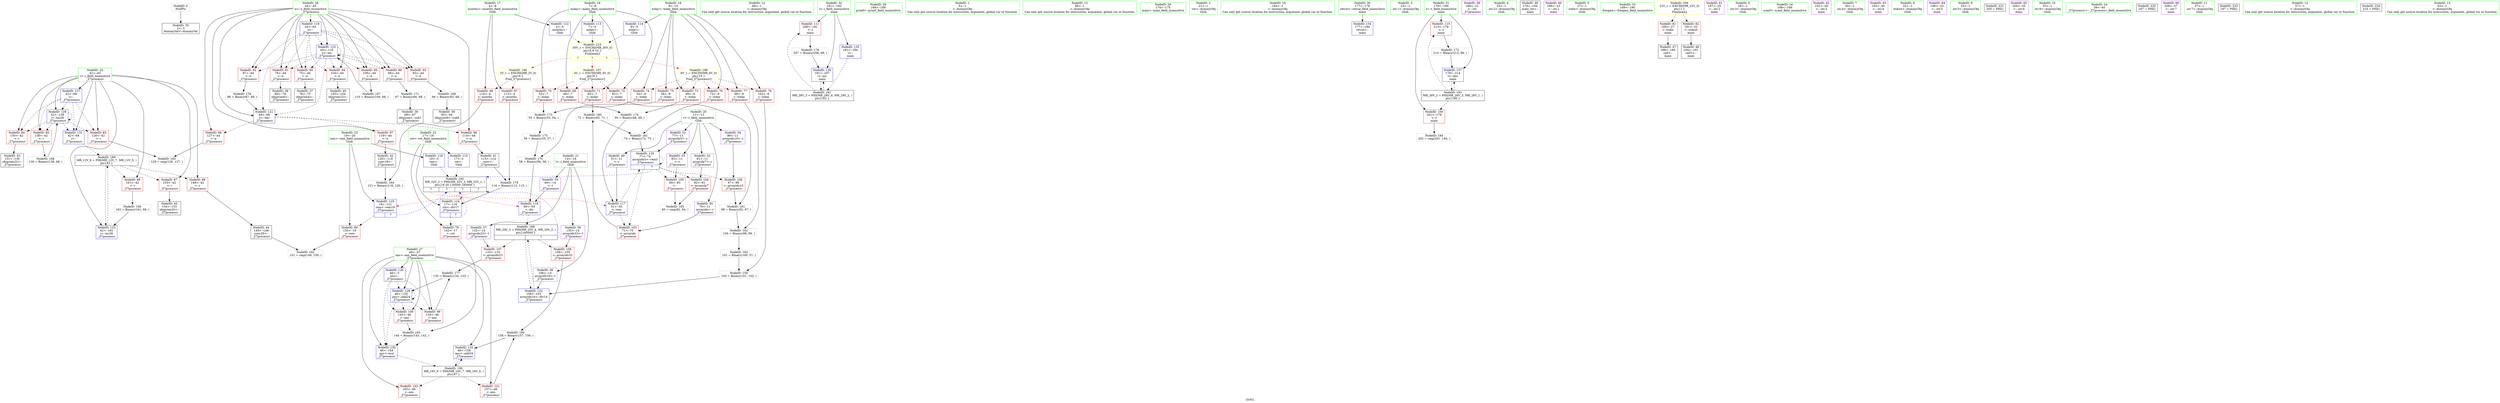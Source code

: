 digraph "SVFG" {
	label="SVFG";

	Node0x56177e58b980 [shape=record,color=grey,label="{NodeID: 0\nNullPtr}"];
	Node0x56177e58b980 -> Node0x56177e5a27a0[style=solid];
	Node0x56177e5acc30 [shape=record,color=grey,label="{NodeID: 180\n72 = Binary(65, 71, )\n}"];
	Node0x56177e5acc30 -> Node0x56177e5acdb0[style=solid];
	Node0x56177e5a3330 [shape=record,color=red,label="{NodeID: 97\n119\<--44\n\<--n\n_Z7processv\n}"];
	Node0x56177e5a3330 -> Node0x56177e5a2d80[style=solid];
	Node0x56177e5a13c0 [shape=record,color=green,label="{NodeID: 14\n68\<--1\n\<--dummyObj\nCan only get source location for instruction, argument, global var or function.}"];
	Node0x56177e5a3e90 [shape=record,color=red,label="{NodeID: 111\n206\<--181\n\<--i\nmain\n}"];
	Node0x56177e5a3e90 -> Node0x56177e5ac630[style=solid];
	Node0x56177e5a2130 [shape=record,color=green,label="{NodeID: 28\n168\<--169\nprintf\<--printf_field_insensitive\n}"];
	Node0x56177e5a9220 [shape=record,color=blue,label="{NodeID: 125\n19\<--121\nrem\<--rem19\n_Z7processv\n|{|<s1>7}}"];
	Node0x56177e5a9220 -> Node0x56177e5a5c80[style=dashed];
	Node0x56177e5a9220:s1 -> Node0x56177e5a6d90[style=dashed,color=blue];
	Node0x56177e5a2d80 [shape=record,color=black,label="{NodeID: 42\n120\<--119\nconv18\<--\n_Z7processv\n}"];
	Node0x56177e5a2d80 -> Node0x56177e5ab430[style=solid];
	Node0x56177e5a4900 [shape=record,color=purple,label="{NodeID: 56\n106\<--14\narrayidx16\<--l\n_Z7processv\n}"];
	Node0x56177e5a4900 -> Node0x56177e5a8fb0[style=solid];
	Node0x56177e5a5460 [shape=record,color=red,label="{NodeID: 70\n53\<--7\n\<--mday\n_Z7processv\n}"];
	Node0x56177e5a5460 -> Node0x56177e5ac1b0[style=solid];
	Node0x56177e5ab8b0 [shape=record,color=grey,label="{NodeID: 167\n110 = Binary(109, 68, )\n}"];
	Node0x56177e5ab8b0 -> Node0x56177e5a9080[style=solid];
	Node0x56177e5a5fc0 [shape=record,color=red,label="{NodeID: 84\n130\<--42\n\<--i\n_Z7processv\n}"];
	Node0x56177e5a5fc0 -> Node0x56177e5a2e50[style=solid];
	Node0x56177e5a0140 [shape=record,color=green,label="{NodeID: 1\n5\<--1\n\<--dummyObj\nCan only get source location for instruction, argument, global var or function.}"];
	Node0x56177e5acdb0 [shape=record,color=grey,label="{NodeID: 181\n74 = Binary(72, 73, )\n}"];
	Node0x56177e5acdb0 -> Node0x56177e5a8e10[style=solid];
	Node0x56177e5a3400 [shape=record,color=red,label="{NodeID: 98\n127\<--44\n\<--n\n_Z7processv\n}"];
	Node0x56177e5a3400 -> Node0x56177e5ad0b0[style=solid];
	Node0x56177e5a14c0 [shape=record,color=green,label="{NodeID: 15\n89\<--1\n\<--dummyObj\nCan only get source location for instruction, argument, global var or function.}"];
	Node0x56177e5a3f60 [shape=record,color=blue,label="{NodeID: 112\n4\<--5\nmonths\<--\nGlob }"];
	Node0x56177e5a3f60 -> Node0x56177e5b9350[style=dashed];
	Node0x56177e5a2230 [shape=record,color=green,label="{NodeID: 29\n174\<--175\nmain\<--main_field_insensitive\n}"];
	Node0x56177e5a92f0 [shape=record,color=blue,label="{NodeID: 126\n46\<--5\nans\<--\n_Z7processv\n}"];
	Node0x56177e5a92f0 -> Node0x56177e5a34d0[style=dashed];
	Node0x56177e5a92f0 -> Node0x56177e5a35a0[style=dashed];
	Node0x56177e5a92f0 -> Node0x56177e5a9490[style=dashed];
	Node0x56177e5a92f0 -> Node0x56177e5a9630[style=dashed];
	Node0x56177e5a2e50 [shape=record,color=black,label="{NodeID: 43\n131\<--130\nidxprom22\<--\n_Z7processv\n}"];
	Node0x56177e5a49d0 [shape=record,color=purple,label="{NodeID: 57\n132\<--14\narrayidx23\<--l\n_Z7processv\n}"];
	Node0x56177e5a49d0 -> Node0x56177e5a3b50[style=solid];
	Node0x56177e5a5530 [shape=record,color=red,label="{NodeID: 71\n65\<--7\n\<--mday\n_Z7processv\n}"];
	Node0x56177e5a5530 -> Node0x56177e5acc30[style=solid];
	Node0x56177e5aba30 [shape=record,color=grey,label="{NodeID: 168\n139 = Binary(138, 68, )\n}"];
	Node0x56177e5aba30 -> Node0x56177e5a9560[style=solid];
	Node0x56177e5a6090 [shape=record,color=red,label="{NodeID: 85\n138\<--42\n\<--i\n_Z7processv\n}"];
	Node0x56177e5a6090 -> Node0x56177e5aba30[style=solid];
	Node0x56177e5a01d0 [shape=record,color=green,label="{NodeID: 2\n21\<--1\n.str\<--dummyObj\nGlob }"];
	Node0x56177e5acf30 [shape=record,color=grey,label="{NodeID: 182\n151 = cmp(149, 150, )\n}"];
	Node0x56177e5a34d0 [shape=record,color=red,label="{NodeID: 99\n134\<--46\n\<--ans\n_Z7processv\n}"];
	Node0x56177e5a34d0 -> Node0x56177e5ac7b0[style=solid];
	Node0x56177e5a15c0 [shape=record,color=green,label="{NodeID: 16\n184\<--1\n\<--dummyObj\nCan only get source location for instruction, argument, global var or function.}"];
	Node0x56177e5b7d00 [shape=record,color=yellow,style=double,label="{NodeID: 196\n2V_1 = ENCHI(MR_2V_0)\npts\{6 \}\nFun[_Z7processv]}"];
	Node0x56177e5b7d00 -> Node0x56177e5a51f0[style=dashed];
	Node0x56177e5b7d00 -> Node0x56177e5a52c0[style=dashed];
	Node0x56177e5a4060 [shape=record,color=blue,label="{NodeID: 113\n7\<--5\nmday\<--\nGlob }"];
	Node0x56177e5a4060 -> Node0x56177e5b9350[style=dashed];
	Node0x56177e5a2330 [shape=record,color=green,label="{NodeID: 30\n177\<--178\nretval\<--retval_field_insensitive\nmain\n}"];
	Node0x56177e5a2330 -> Node0x56177e5a9970[style=solid];
	Node0x56177e5b9350 [shape=record,color=yellow,style=double,label="{NodeID: 210\n30V_1 = ENCHI(MR_30V_0)\npts\{6 8 10 \}\nFun[main]|{<s0>7|<s1>7|<s2>7}}"];
	Node0x56177e5b9350:s0 -> Node0x56177e5b7d00[style=dashed,color=red];
	Node0x56177e5b9350:s1 -> Node0x56177e5b87c0[style=dashed,color=red];
	Node0x56177e5b9350:s2 -> Node0x56177e5b88a0[style=dashed,color=red];
	Node0x56177e5a93c0 [shape=record,color=blue,label="{NodeID: 127\n42\<--68\ni\<--\n_Z7processv\n}"];
	Node0x56177e5a93c0 -> Node0x56177e5a5ef0[style=dashed];
	Node0x56177e5a93c0 -> Node0x56177e5a5fc0[style=dashed];
	Node0x56177e5a93c0 -> Node0x56177e5a6090[style=dashed];
	Node0x56177e5a93c0 -> Node0x56177e5a9560[style=dashed];
	Node0x56177e5a93c0 -> Node0x56177e5a9700[style=dashed];
	Node0x56177e5a2f20 [shape=record,color=black,label="{NodeID: 44\n149\<--148\nconv29\<--\n_Z7processv\n}"];
	Node0x56177e5a2f20 -> Node0x56177e5acf30[style=solid];
	Node0x56177e5a4aa0 [shape=record,color=purple,label="{NodeID: 58\n155\<--14\narrayidx33\<--l\n_Z7processv\n}"];
	Node0x56177e5a4aa0 -> Node0x56177e5a3c20[style=solid];
	Node0x56177e5a5600 [shape=record,color=red,label="{NodeID: 72\n92\<--7\n\<--mday\n_Z7processv\n}"];
	Node0x56177e5a5600 -> Node0x56177e5aafb0[style=solid];
	Node0x56177e5abbb0 [shape=record,color=grey,label="{NodeID: 169\n94 = Binary(93, 68, )\n}"];
	Node0x56177e5abbb0 -> Node0x56177e5a2b10[style=solid];
	Node0x56177e5a6160 [shape=record,color=red,label="{NodeID: 86\n148\<--42\n\<--i\n_Z7processv\n}"];
	Node0x56177e5a6160 -> Node0x56177e5a2f20[style=solid];
	Node0x56177e5a0480 [shape=record,color=green,label="{NodeID: 3\n23\<--1\n.str.1\<--dummyObj\nGlob }"];
	Node0x56177e5ad0b0 [shape=record,color=grey,label="{NodeID: 183\n128 = cmp(126, 127, )\n}"];
	Node0x56177e5a35a0 [shape=record,color=red,label="{NodeID: 100\n143\<--46\n\<--ans\n_Z7processv\n}"];
	Node0x56177e5a35a0 -> Node0x56177e5ab5b0[style=solid];
	Node0x56177e5a16c0 [shape=record,color=green,label="{NodeID: 17\n4\<--6\nmonths\<--months_field_insensitive\nGlob }"];
	Node0x56177e5a16c0 -> Node0x56177e5a51f0[style=solid];
	Node0x56177e5a16c0 -> Node0x56177e5a52c0[style=solid];
	Node0x56177e5a16c0 -> Node0x56177e5a3f60[style=solid];
	Node0x56177e5b87c0 [shape=record,color=yellow,style=double,label="{NodeID: 197\n4V_1 = ENCHI(MR_4V_0)\npts\{8 \}\nFun[_Z7processv]}"];
	Node0x56177e5b87c0 -> Node0x56177e5a5390[style=dashed];
	Node0x56177e5b87c0 -> Node0x56177e5a5460[style=dashed];
	Node0x56177e5b87c0 -> Node0x56177e5a5530[style=dashed];
	Node0x56177e5b87c0 -> Node0x56177e5a5600[style=dashed];
	Node0x56177e5a4160 [shape=record,color=blue,label="{NodeID: 114\n9\<--5\nwday\<--\nGlob }"];
	Node0x56177e5a4160 -> Node0x56177e5b9350[style=dashed];
	Node0x56177e5a2400 [shape=record,color=green,label="{NodeID: 31\n179\<--180\nt\<--t_field_insensitive\nmain\n}"];
	Node0x56177e5a2400 -> Node0x56177e5a3cf0[style=solid];
	Node0x56177e5a2400 -> Node0x56177e5a3dc0[style=solid];
	Node0x56177e5a2400 -> Node0x56177e5a9be0[style=solid];
	Node0x56177e5a9490 [shape=record,color=blue,label="{NodeID: 128\n46\<--135\nans\<--add24\n_Z7processv\n}"];
	Node0x56177e5a9490 -> Node0x56177e5a34d0[style=dashed];
	Node0x56177e5a9490 -> Node0x56177e5a35a0[style=dashed];
	Node0x56177e5a9490 -> Node0x56177e5a9490[style=dashed];
	Node0x56177e5a9490 -> Node0x56177e5a9630[style=dashed];
	Node0x56177e5a2ff0 [shape=record,color=black,label="{NodeID: 45\n154\<--153\nidxprom32\<--\n_Z7processv\n}"];
	Node0x56177e5a4b70 [shape=record,color=purple,label="{NodeID: 59\n166\<--21\n\<--.str\n_Z7processv\n}"];
	Node0x56177e5a56d0 [shape=record,color=red,label="{NodeID: 73\n49\<--9\n\<--wday\n_Z7processv\n}"];
	Node0x56177e5a56d0 -> Node0x56177e5ac330[style=solid];
	Node0x56177e5abd30 [shape=record,color=grey,label="{NodeID: 170\n59 = Binary(56, 58, )\n}"];
	Node0x56177e5abd30 -> Node0x56177e5a8c70[style=solid];
	Node0x56177e5a6230 [shape=record,color=red,label="{NodeID: 87\n153\<--42\n\<--i\n_Z7processv\n}"];
	Node0x56177e5a6230 -> Node0x56177e5a2ff0[style=solid];
	Node0x56177e5a0510 [shape=record,color=green,label="{NodeID: 4\n25\<--1\n.str.2\<--dummyObj\nGlob }"];
	Node0x56177e5ad230 [shape=record,color=grey,label="{NodeID: 184\n202 = cmp(201, 184, )\n}"];
	Node0x56177e5a3670 [shape=record,color=red,label="{NodeID: 101\n157\<--46\n\<--ans\n_Z7processv\n}"];
	Node0x56177e5a3670 -> Node0x56177e5aae30[style=solid];
	Node0x56177e5a17c0 [shape=record,color=green,label="{NodeID: 18\n7\<--8\nmday\<--mday_field_insensitive\nGlob }"];
	Node0x56177e5a17c0 -> Node0x56177e5a5390[style=solid];
	Node0x56177e5a17c0 -> Node0x56177e5a5460[style=solid];
	Node0x56177e5a17c0 -> Node0x56177e5a5530[style=solid];
	Node0x56177e5a17c0 -> Node0x56177e5a5600[style=solid];
	Node0x56177e5a17c0 -> Node0x56177e5a4060[style=solid];
	Node0x56177e5b88a0 [shape=record,color=yellow,style=double,label="{NodeID: 198\n6V_1 = ENCHI(MR_6V_0)\npts\{10 \}\nFun[_Z7processv]}"];
	Node0x56177e5b88a0 -> Node0x56177e5a56d0[style=dashed];
	Node0x56177e5b88a0 -> Node0x56177e5a57a0[style=dashed];
	Node0x56177e5b88a0 -> Node0x56177e5a5870[style=dashed];
	Node0x56177e5b88a0 -> Node0x56177e5a5940[style=dashed];
	Node0x56177e5b88a0 -> Node0x56177e5a5a10[style=dashed];
	Node0x56177e5b88a0 -> Node0x56177e5a5ae0[style=dashed];
	Node0x56177e5a89a0 [shape=record,color=blue,label="{NodeID: 115\n17\<--5\nrot\<--\nGlob }"];
	Node0x56177e5a89a0 -> Node0x56177e5a6d90[style=dashed];
	Node0x56177e5a24d0 [shape=record,color=green,label="{NodeID: 32\n181\<--182\ni\<--i_field_insensitive\nmain\n}"];
	Node0x56177e5a24d0 -> Node0x56177e5a3e90[style=solid];
	Node0x56177e5a24d0 -> Node0x56177e5a9a40[style=solid];
	Node0x56177e5a24d0 -> Node0x56177e5a9b10[style=solid];
	Node0x56177e5a9560 [shape=record,color=blue,label="{NodeID: 129\n42\<--139\ni\<--inc26\n_Z7processv\n}"];
	Node0x56177e5a9560 -> Node0x56177e5a5ef0[style=dashed];
	Node0x56177e5a9560 -> Node0x56177e5a5fc0[style=dashed];
	Node0x56177e5a9560 -> Node0x56177e5a6090[style=dashed];
	Node0x56177e5a9560 -> Node0x56177e5a9560[style=dashed];
	Node0x56177e5a9560 -> Node0x56177e5a9700[style=dashed];
	Node0x56177e5a30c0 [shape=record,color=black,label="{NodeID: 46\n176\<--184\nmain_ret\<--\nmain\n}"];
	Node0x56177e5a4c40 [shape=record,color=purple,label="{NodeID: 60\n186\<--23\n\<--.str.1\nmain\n}"];
	Node0x56177e5a57a0 [shape=record,color=red,label="{NodeID: 74\n54\<--9\n\<--wday\n_Z7processv\n}"];
	Node0x56177e5a57a0 -> Node0x56177e5ac1b0[style=solid];
	Node0x56177e5abeb0 [shape=record,color=grey,label="{NodeID: 171\n67 = Binary(66, 68, )\n}"];
	Node0x56177e5abeb0 -> Node0x56177e5a28a0[style=solid];
	Node0x56177e5a6300 [shape=record,color=red,label="{NodeID: 88\n161\<--42\n\<--i\n_Z7processv\n}"];
	Node0x56177e5a6300 -> Node0x56177e5ab730[style=solid];
	Node0x56177e5a05a0 [shape=record,color=green,label="{NodeID: 5\n27\<--1\nstdin\<--dummyObj\nGlob }"];
	Node0x56177e5ad3b0 [shape=record,color=grey,label="{NodeID: 185\n85 = cmp(82, 84, )\n}"];
	Node0x56177e5a3740 [shape=record,color=red,label="{NodeID: 102\n165\<--46\n\<--ans\n_Z7processv\n}"];
	Node0x56177e5a18c0 [shape=record,color=green,label="{NodeID: 19\n9\<--10\nwday\<--wday_field_insensitive\nGlob }"];
	Node0x56177e5a18c0 -> Node0x56177e5a56d0[style=solid];
	Node0x56177e5a18c0 -> Node0x56177e5a57a0[style=solid];
	Node0x56177e5a18c0 -> Node0x56177e5a5870[style=solid];
	Node0x56177e5a18c0 -> Node0x56177e5a5940[style=solid];
	Node0x56177e5a18c0 -> Node0x56177e5a5a10[style=solid];
	Node0x56177e5a18c0 -> Node0x56177e5a5ae0[style=solid];
	Node0x56177e5a18c0 -> Node0x56177e5a4160[style=solid];
	Node0x56177e5a8aa0 [shape=record,color=blue,label="{NodeID: 116\n19\<--5\nrem\<--\nGlob }"];
	Node0x56177e5a8aa0 -> Node0x56177e5a6d90[style=dashed];
	Node0x56177e5a25a0 [shape=record,color=green,label="{NodeID: 33\n189\<--190\nfreopen\<--freopen_field_insensitive\n}"];
	Node0x56177e5a9630 [shape=record,color=blue,label="{NodeID: 130\n46\<--144\nans\<--mul\n_Z7processv\n}"];
	Node0x56177e5a9630 -> Node0x56177e5b4e20[style=dashed];
	Node0x56177e5a3190 [shape=record,color=black,label="{NodeID: 47\n188\<--185\ncall\<--\nmain\n}"];
	Node0x56177e5a4d10 [shape=record,color=purple,label="{NodeID: 61\n187\<--25\n\<--.str.2\nmain\n}"];
	Node0x56177e5a5870 [shape=record,color=red,label="{NodeID: 75\n58\<--9\n\<--wday\n_Z7processv\n}"];
	Node0x56177e5a5870 -> Node0x56177e5abd30[style=solid];
	Node0x56177e5ac030 [shape=record,color=grey,label="{NodeID: 172\n214 = Binary(213, 89, )\n}"];
	Node0x56177e5ac030 -> Node0x56177e5a9be0[style=solid];
	Node0x56177e5a63d0 [shape=record,color=red,label="{NodeID: 89\n66\<--44\n\<--n\n_Z7processv\n}"];
	Node0x56177e5a63d0 -> Node0x56177e5abeb0[style=solid];
	Node0x56177e5a0630 [shape=record,color=green,label="{NodeID: 6\n28\<--1\n.str.3\<--dummyObj\nGlob }"];
	Node0x56177e5a3810 [shape=record,color=red,label="{NodeID: 103\n71\<--70\n\<--arrayidx\n_Z7processv\n}"];
	Node0x56177e5a3810 -> Node0x56177e5acc30[style=solid];
	Node0x56177e5a19c0 [shape=record,color=green,label="{NodeID: 20\n11\<--13\nr\<--r_field_insensitive\nGlob }"];
	Node0x56177e5a19c0 -> Node0x56177e5a4350[style=solid];
	Node0x56177e5a19c0 -> Node0x56177e5a4420[style=solid];
	Node0x56177e5a19c0 -> Node0x56177e5a44f0[style=solid];
	Node0x56177e5a19c0 -> Node0x56177e5a45c0[style=solid];
	Node0x56177e5a19c0 -> Node0x56177e5a4690[style=solid];
	Node0x56177e5a19c0 -> Node0x56177e5a4760[style=solid];
	Node0x56177e5a8ba0 [shape=record,color=blue,label="{NodeID: 117\n51\<--50\n\<--rem\n_Z7processv\n}"];
	Node0x56177e5a8ba0 -> Node0x56177e5a3810[style=dashed];
	Node0x56177e5a8ba0 -> Node0x56177e5a8e10[style=dashed];
	Node0x56177e5a26a0 [shape=record,color=green,label="{NodeID: 34\n198\<--199\nscanf\<--scanf_field_insensitive\n}"];
	Node0x56177e5a9700 [shape=record,color=blue,label="{NodeID: 131\n42\<--68\ni\<--\n_Z7processv\n}"];
	Node0x56177e5a9700 -> Node0x56177e5b4920[style=dashed];
	Node0x56177e5a4280 [shape=record,color=black,label="{NodeID: 48\n194\<--191\ncall1\<--\nmain\n}"];
	Node0x56177e5a4de0 [shape=record,color=purple,label="{NodeID: 62\n192\<--28\n\<--.str.3\nmain\n}"];
	Node0x56177e5aacb0 [shape=record,color=grey,label="{NodeID: 159\n103 = Binary(101, 102, )\n}"];
	Node0x56177e5aacb0 -> Node0x56177e5a8fb0[style=solid];
	Node0x56177e5a5940 [shape=record,color=red,label="{NodeID: 76\n73\<--9\n\<--wday\n_Z7processv\n}"];
	Node0x56177e5a5940 -> Node0x56177e5acdb0[style=solid];
	Node0x56177e5ac1b0 [shape=record,color=grey,label="{NodeID: 173\n55 = Binary(53, 54, )\n}"];
	Node0x56177e5ac1b0 -> Node0x56177e5ac4b0[style=solid];
	Node0x56177e5a64a0 [shape=record,color=red,label="{NodeID: 90\n75\<--44\n\<--n\n_Z7processv\n}"];
	Node0x56177e5a64a0 -> Node0x56177e5a2970[style=solid];
	Node0x56177e5a0e70 [shape=record,color=green,label="{NodeID: 7\n30\<--1\n.str.4\<--dummyObj\nGlob }"];
	Node0x56177e5a38e0 [shape=record,color=red,label="{NodeID: 104\n82\<--81\n\<--arrayidx7\n_Z7processv\n}"];
	Node0x56177e5a38e0 -> Node0x56177e5ad3b0[style=solid];
	Node0x56177e5a1ac0 [shape=record,color=green,label="{NodeID: 21\n14\<--16\nl\<--l_field_insensitive\nGlob }"];
	Node0x56177e5a1ac0 -> Node0x56177e5a4830[style=solid];
	Node0x56177e5a1ac0 -> Node0x56177e5a4900[style=solid];
	Node0x56177e5a1ac0 -> Node0x56177e5a49d0[style=solid];
	Node0x56177e5a1ac0 -> Node0x56177e5a4aa0[style=solid];
	Node0x56177e5a8c70 [shape=record,color=blue,label="{NodeID: 118\n60\<--59\n\<--div\n_Z7processv\n}"];
	Node0x56177e5a8c70 -> Node0x56177e5b4420[style=dashed];
	Node0x56177e5a27a0 [shape=record,color=black,label="{NodeID: 35\n2\<--3\ndummyVal\<--dummyVal\n}"];
	Node0x56177e5a97d0 [shape=record,color=blue,label="{NodeID: 132\n46\<--158\nans\<--add34\n_Z7processv\n}"];
	Node0x56177e5a97d0 -> Node0x56177e5b4e20[style=dashed];
	Node0x56177e5a4350 [shape=record,color=purple,label="{NodeID: 49\n51\<--11\n\<--r\n_Z7processv\n}"];
	Node0x56177e5a4350 -> Node0x56177e5a8ba0[style=solid];
	Node0x56177e5a4eb0 [shape=record,color=purple,label="{NodeID: 63\n193\<--30\n\<--.str.4\nmain\n}"];
	Node0x56177e5aae30 [shape=record,color=grey,label="{NodeID: 160\n158 = Binary(157, 156, )\n}"];
	Node0x56177e5aae30 -> Node0x56177e5a97d0[style=solid];
	Node0x56177e5a5a10 [shape=record,color=red,label="{NodeID: 77\n99\<--9\n\<--wday\n_Z7processv\n}"];
	Node0x56177e5a5a10 -> Node0x56177e5ab130[style=solid];
	Node0x56177e5ac330 [shape=record,color=grey,label="{NodeID: 174\n50 = Binary(48, 49, )\n}"];
	Node0x56177e5ac330 -> Node0x56177e5a8ba0[style=solid];
	Node0x56177e5a6570 [shape=record,color=red,label="{NodeID: 91\n79\<--44\n\<--n\n_Z7processv\n}"];
	Node0x56177e5a6570 -> Node0x56177e5a2a40[style=solid];
	Node0x56177e5a0f00 [shape=record,color=green,label="{NodeID: 8\n32\<--1\nstdout\<--dummyObj\nGlob }"];
	Node0x56177e5b4420 [shape=record,color=black,label="{NodeID: 188\nMR_20V_3 = PHI(MR_20V_4, MR_20V_2, )\npts\{160000 \}\n|{|<s3>7}}"];
	Node0x56177e5b4420 -> Node0x56177e5a3b50[style=dashed];
	Node0x56177e5b4420 -> Node0x56177e5a3c20[style=dashed];
	Node0x56177e5b4420 -> Node0x56177e5a8fb0[style=dashed];
	Node0x56177e5b4420:s3 -> Node0x56177e5a6d90[style=dashed,color=blue];
	Node0x56177e5a39b0 [shape=record,color=red,label="{NodeID: 105\n84\<--83\n\<--\n_Z7processv\n}"];
	Node0x56177e5a39b0 -> Node0x56177e5ad3b0[style=solid];
	Node0x56177e5a1bc0 [shape=record,color=green,label="{NodeID: 22\n17\<--18\nrot\<--rot_field_insensitive\nGlob }"];
	Node0x56177e5a1bc0 -> Node0x56177e5a5bb0[style=solid];
	Node0x56177e5a1bc0 -> Node0x56177e5a89a0[style=solid];
	Node0x56177e5a1bc0 -> Node0x56177e5a9150[style=solid];
	Node0x56177e5a8d40 [shape=record,color=blue,label="{NodeID: 119\n44\<--63\nn\<--\n_Z7processv\n}"];
	Node0x56177e5a8d40 -> Node0x56177e5a63d0[style=dashed];
	Node0x56177e5a8d40 -> Node0x56177e5a64a0[style=dashed];
	Node0x56177e5a8d40 -> Node0x56177e5a6570[style=dashed];
	Node0x56177e5a8d40 -> Node0x56177e5a6640[style=dashed];
	Node0x56177e5a8d40 -> Node0x56177e5a6710[style=dashed];
	Node0x56177e5a8d40 -> Node0x56177e5a67e0[style=dashed];
	Node0x56177e5a8d40 -> Node0x56177e5a68b0[style=dashed];
	Node0x56177e5a8d40 -> Node0x56177e5a8ee0[style=dashed];
	Node0x56177e5a8d40 -> Node0x56177e5a9080[style=dashed];
	Node0x56177e5a28a0 [shape=record,color=black,label="{NodeID: 36\n69\<--67\nidxprom\<--sub1\n_Z7processv\n}"];
	Node0x56177e5a98a0 [shape=record,color=blue,label="{NodeID: 133\n42\<--162\ni\<--inc36\n_Z7processv\n}"];
	Node0x56177e5a98a0 -> Node0x56177e5b4920[style=dashed];
	Node0x56177e5a4420 [shape=record,color=purple,label="{NodeID: 50\n70\<--11\narrayidx\<--r\n_Z7processv\n}"];
	Node0x56177e5a4420 -> Node0x56177e5a3810[style=solid];
	Node0x56177e5a4f80 [shape=record,color=purple,label="{NodeID: 64\n196\<--33\n\<--.str.5\nmain\n}"];
	Node0x56177e5aafb0 [shape=record,color=grey,label="{NodeID: 161\n98 = Binary(92, 97, )\n}"];
	Node0x56177e5aafb0 -> Node0x56177e5ab130[style=solid];
	Node0x56177e5a5ae0 [shape=record,color=red,label="{NodeID: 78\n102\<--9\n\<--wday\n_Z7processv\n}"];
	Node0x56177e5a5ae0 -> Node0x56177e5aacb0[style=solid];
	Node0x56177e5ac4b0 [shape=record,color=grey,label="{NodeID: 175\n56 = Binary(55, 57, )\n}"];
	Node0x56177e5ac4b0 -> Node0x56177e5abd30[style=solid];
	Node0x56177e5a6640 [shape=record,color=red,label="{NodeID: 92\n87\<--44\n\<--n\n_Z7processv\n}"];
	Node0x56177e5a6640 -> Node0x56177e5ac930[style=solid];
	Node0x56177e5a0fc0 [shape=record,color=green,label="{NodeID: 9\n33\<--1\n.str.5\<--dummyObj\nGlob }"];
	Node0x56177e5b4920 [shape=record,color=black,label="{NodeID: 189\nMR_12V_6 = PHI(MR_12V_7, MR_12V_5, )\npts\{43 \}\n}"];
	Node0x56177e5b4920 -> Node0x56177e5a6160[style=dashed];
	Node0x56177e5b4920 -> Node0x56177e5a6230[style=dashed];
	Node0x56177e5b4920 -> Node0x56177e5a6300[style=dashed];
	Node0x56177e5b4920 -> Node0x56177e5a98a0[style=dashed];
	Node0x56177e5a3a80 [shape=record,color=red,label="{NodeID: 106\n97\<--96\n\<--arrayidx10\n_Z7processv\n}"];
	Node0x56177e5a3a80 -> Node0x56177e5aafb0[style=solid];
	Node0x56177e5a1cc0 [shape=record,color=green,label="{NodeID: 23\n19\<--20\nrem\<--rem_field_insensitive\nGlob }"];
	Node0x56177e5a1cc0 -> Node0x56177e5a5c80[style=solid];
	Node0x56177e5a1cc0 -> Node0x56177e5a8aa0[style=solid];
	Node0x56177e5a1cc0 -> Node0x56177e5a9220[style=solid];
	Node0x56177e5a8e10 [shape=record,color=blue,label="{NodeID: 120\n77\<--74\narrayidx5\<--rem3\n_Z7processv\n|{|<s5>7}}"];
	Node0x56177e5a8e10 -> Node0x56177e5a3810[style=dashed];
	Node0x56177e5a8e10 -> Node0x56177e5a38e0[style=dashed];
	Node0x56177e5a8e10 -> Node0x56177e5a39b0[style=dashed];
	Node0x56177e5a8e10 -> Node0x56177e5a3a80[style=dashed];
	Node0x56177e5a8e10 -> Node0x56177e5a8e10[style=dashed];
	Node0x56177e5a8e10:s5 -> Node0x56177e5a6d90[style=dashed,color=blue];
	Node0x56177e5a2970 [shape=record,color=black,label="{NodeID: 37\n76\<--75\nidxprom4\<--\n_Z7processv\n}"];
	Node0x56177e5a9970 [shape=record,color=blue,label="{NodeID: 134\n177\<--184\nretval\<--\nmain\n}"];
	Node0x56177e5a44f0 [shape=record,color=purple,label="{NodeID: 51\n77\<--11\narrayidx5\<--r\n_Z7processv\n}"];
	Node0x56177e5a44f0 -> Node0x56177e5a8e10[style=solid];
	Node0x56177e5c48a0 [shape=record,color=black,label="{NodeID: 231\n205 = PHI()\n}"];
	Node0x56177e5a5050 [shape=record,color=purple,label="{NodeID: 65\n204\<--35\n\<--.str.6\nmain\n}"];
	Node0x56177e5ab130 [shape=record,color=grey,label="{NodeID: 162\n100 = Binary(98, 99, )\n}"];
	Node0x56177e5ab130 -> Node0x56177e5ab2b0[style=solid];
	Node0x56177e5a5bb0 [shape=record,color=red,label="{NodeID: 79\n142\<--17\n\<--rot\n_Z7processv\n}"];
	Node0x56177e5a5bb0 -> Node0x56177e5ab5b0[style=solid];
	Node0x56177e5ac630 [shape=record,color=grey,label="{NodeID: 176\n207 = Binary(206, 68, )\n}"];
	Node0x56177e5ac630 -> Node0x56177e5a9b10[style=solid];
	Node0x56177e5a6710 [shape=record,color=red,label="{NodeID: 93\n93\<--44\n\<--n\n_Z7processv\n}"];
	Node0x56177e5a6710 -> Node0x56177e5abbb0[style=solid];
	Node0x56177e5a1080 [shape=record,color=green,label="{NodeID: 10\n35\<--1\n.str.6\<--dummyObj\nGlob }"];
	Node0x56177e5b4e20 [shape=record,color=black,label="{NodeID: 190\nMR_16V_6 = PHI(MR_16V_7, MR_16V_5, )\npts\{47 \}\n}"];
	Node0x56177e5b4e20 -> Node0x56177e5a3670[style=dashed];
	Node0x56177e5b4e20 -> Node0x56177e5a3740[style=dashed];
	Node0x56177e5b4e20 -> Node0x56177e5a97d0[style=dashed];
	Node0x56177e5a3b50 [shape=record,color=red,label="{NodeID: 107\n133\<--132\n\<--arrayidx23\n_Z7processv\n}"];
	Node0x56177e5a3b50 -> Node0x56177e5ac7b0[style=solid];
	Node0x56177e5a1dc0 [shape=record,color=green,label="{NodeID: 24\n39\<--40\n_Z7processv\<--_Z7processv_field_insensitive\n}"];
	Node0x56177e5a8ee0 [shape=record,color=blue,label="{NodeID: 121\n44\<--88\nn\<--dec\n_Z7processv\n}"];
	Node0x56177e5a8ee0 -> Node0x56177e5a3260[style=dashed];
	Node0x56177e5a8ee0 -> Node0x56177e5a3330[style=dashed];
	Node0x56177e5a8ee0 -> Node0x56177e5a3400[style=dashed];
	Node0x56177e5a2a40 [shape=record,color=black,label="{NodeID: 38\n80\<--79\nidxprom6\<--\n_Z7processv\n}"];
	Node0x56177e5a9a40 [shape=record,color=blue,label="{NodeID: 135\n181\<--184\ni\<--\nmain\n}"];
	Node0x56177e5a9a40 -> Node0x56177e5b5320[style=dashed];
	Node0x56177e5a45c0 [shape=record,color=purple,label="{NodeID: 52\n81\<--11\narrayidx7\<--r\n_Z7processv\n}"];
	Node0x56177e5a45c0 -> Node0x56177e5a38e0[style=solid];
	Node0x56177e5c49a0 [shape=record,color=black,label="{NodeID: 232\n167 = PHI()\n}"];
	Node0x56177e5a5120 [shape=record,color=purple,label="{NodeID: 66\n209\<--37\n\<--.str.7\nmain\n}"];
	Node0x56177e5ab2b0 [shape=record,color=grey,label="{NodeID: 163\n101 = Binary(100, 57, )\n}"];
	Node0x56177e5ab2b0 -> Node0x56177e5aacb0[style=solid];
	Node0x56177e5a5c80 [shape=record,color=red,label="{NodeID: 80\n150\<--19\n\<--rem\n_Z7processv\n}"];
	Node0x56177e5a5c80 -> Node0x56177e5acf30[style=solid];
	Node0x56177e5ac7b0 [shape=record,color=grey,label="{NodeID: 177\n135 = Binary(134, 133, )\n}"];
	Node0x56177e5ac7b0 -> Node0x56177e5a9490[style=solid];
	Node0x56177e5a67e0 [shape=record,color=red,label="{NodeID: 94\n104\<--44\n\<--n\n_Z7processv\n}"];
	Node0x56177e5a67e0 -> Node0x56177e5a2be0[style=solid];
	Node0x56177e5a1140 [shape=record,color=green,label="{NodeID: 11\n37\<--1\n.str.7\<--dummyObj\nGlob }"];
	Node0x56177e5b5320 [shape=record,color=black,label="{NodeID: 191\nMR_28V_3 = PHI(MR_28V_4, MR_28V_2, )\npts\{182 \}\n}"];
	Node0x56177e5b5320 -> Node0x56177e5a3e90[style=dashed];
	Node0x56177e5b5320 -> Node0x56177e5a9b10[style=dashed];
	Node0x56177e5a3c20 [shape=record,color=red,label="{NodeID: 108\n156\<--155\n\<--arrayidx33\n_Z7processv\n}"];
	Node0x56177e5a3c20 -> Node0x56177e5aae30[style=solid];
	Node0x56177e5a1ec0 [shape=record,color=green,label="{NodeID: 25\n42\<--43\ni\<--i_field_insensitive\n_Z7processv\n}"];
	Node0x56177e5a1ec0 -> Node0x56177e5a5ef0[style=solid];
	Node0x56177e5a1ec0 -> Node0x56177e5a5fc0[style=solid];
	Node0x56177e5a1ec0 -> Node0x56177e5a6090[style=solid];
	Node0x56177e5a1ec0 -> Node0x56177e5a6160[style=solid];
	Node0x56177e5a1ec0 -> Node0x56177e5a6230[style=solid];
	Node0x56177e5a1ec0 -> Node0x56177e5a6300[style=solid];
	Node0x56177e5a1ec0 -> Node0x56177e5a93c0[style=solid];
	Node0x56177e5a1ec0 -> Node0x56177e5a9560[style=solid];
	Node0x56177e5a1ec0 -> Node0x56177e5a9700[style=solid];
	Node0x56177e5a1ec0 -> Node0x56177e5a98a0[style=solid];
	Node0x56177e5a8fb0 [shape=record,color=blue,label="{NodeID: 122\n106\<--103\narrayidx16\<--div14\n_Z7processv\n}"];
	Node0x56177e5a8fb0 -> Node0x56177e5b4420[style=dashed];
	Node0x56177e5a2b10 [shape=record,color=black,label="{NodeID: 39\n95\<--94\nidxprom9\<--sub8\n_Z7processv\n}"];
	Node0x56177e5a9b10 [shape=record,color=blue,label="{NodeID: 136\n181\<--207\ni\<--inc\nmain\n}"];
	Node0x56177e5a9b10 -> Node0x56177e5b5320[style=dashed];
	Node0x56177e5a4690 [shape=record,color=purple,label="{NodeID: 53\n83\<--11\n\<--r\n_Z7processv\n}"];
	Node0x56177e5a4690 -> Node0x56177e5a39b0[style=solid];
	Node0x56177e5c4aa0 [shape=record,color=black,label="{NodeID: 233\n197 = PHI()\n}"];
	Node0x56177e5a51f0 [shape=record,color=red,label="{NodeID: 67\n113\<--4\n\<--months\n_Z7processv\n}"];
	Node0x56177e5a51f0 -> Node0x56177e5acab0[style=solid];
	Node0x56177e5ab430 [shape=record,color=grey,label="{NodeID: 164\n121 = Binary(118, 120, )\n}"];
	Node0x56177e5ab430 -> Node0x56177e5a9220[style=solid];
	Node0x56177e5a5d50 [shape=record,color=red,label="{NodeID: 81\n185\<--27\n\<--stdin\nmain\n}"];
	Node0x56177e5a5d50 -> Node0x56177e5a3190[style=solid];
	Node0x56177e5ac930 [shape=record,color=grey,label="{NodeID: 178\n88 = Binary(87, 89, )\n}"];
	Node0x56177e5ac930 -> Node0x56177e5a8ee0[style=solid];
	Node0x56177e5a68b0 [shape=record,color=red,label="{NodeID: 95\n109\<--44\n\<--n\n_Z7processv\n}"];
	Node0x56177e5a68b0 -> Node0x56177e5ab8b0[style=solid];
	Node0x56177e5a1200 [shape=record,color=green,label="{NodeID: 12\n57\<--1\n\<--dummyObj\nCan only get source location for instruction, argument, global var or function.}"];
	Node0x56177e5a6d90 [shape=record,color=black,label="{NodeID: 192\nMR_32V_2 = PHI(MR_32V_3, MR_32V_1, )\npts\{18 20 130000 160000 \}\n|{<s0>7|<s1>7|<s2>7|<s3>7}}"];
	Node0x56177e5a6d90:s0 -> Node0x56177e5a8ba0[style=dashed,color=red];
	Node0x56177e5a6d90:s1 -> Node0x56177e5a8c70[style=dashed,color=red];
	Node0x56177e5a6d90:s2 -> Node0x56177e5a9150[style=dashed,color=red];
	Node0x56177e5a6d90:s3 -> Node0x56177e5a9220[style=dashed,color=red];
	Node0x56177e5a3cf0 [shape=record,color=red,label="{NodeID: 109\n201\<--179\n\<--t\nmain\n}"];
	Node0x56177e5a3cf0 -> Node0x56177e5ad230[style=solid];
	Node0x56177e5a1f90 [shape=record,color=green,label="{NodeID: 26\n44\<--45\nn\<--n_field_insensitive\n_Z7processv\n}"];
	Node0x56177e5a1f90 -> Node0x56177e5a63d0[style=solid];
	Node0x56177e5a1f90 -> Node0x56177e5a64a0[style=solid];
	Node0x56177e5a1f90 -> Node0x56177e5a6570[style=solid];
	Node0x56177e5a1f90 -> Node0x56177e5a6640[style=solid];
	Node0x56177e5a1f90 -> Node0x56177e5a6710[style=solid];
	Node0x56177e5a1f90 -> Node0x56177e5a67e0[style=solid];
	Node0x56177e5a1f90 -> Node0x56177e5a68b0[style=solid];
	Node0x56177e5a1f90 -> Node0x56177e5a3260[style=solid];
	Node0x56177e5a1f90 -> Node0x56177e5a3330[style=solid];
	Node0x56177e5a1f90 -> Node0x56177e5a3400[style=solid];
	Node0x56177e5a1f90 -> Node0x56177e5a8d40[style=solid];
	Node0x56177e5a1f90 -> Node0x56177e5a8ee0[style=solid];
	Node0x56177e5a1f90 -> Node0x56177e5a9080[style=solid];
	Node0x56177e5b8fa0 [shape=record,color=yellow,style=double,label="{NodeID: 206\n22V_1 = ENCHI(MR_22V_0)\npts\{1 \}\nFun[main]}"];
	Node0x56177e5b8fa0 -> Node0x56177e5a5d50[style=dashed];
	Node0x56177e5b8fa0 -> Node0x56177e5a5e20[style=dashed];
	Node0x56177e5a9080 [shape=record,color=blue,label="{NodeID: 123\n44\<--110\nn\<--inc\n_Z7processv\n}"];
	Node0x56177e5a9080 -> Node0x56177e5a63d0[style=dashed];
	Node0x56177e5a9080 -> Node0x56177e5a64a0[style=dashed];
	Node0x56177e5a9080 -> Node0x56177e5a6570[style=dashed];
	Node0x56177e5a9080 -> Node0x56177e5a6640[style=dashed];
	Node0x56177e5a9080 -> Node0x56177e5a6710[style=dashed];
	Node0x56177e5a9080 -> Node0x56177e5a67e0[style=dashed];
	Node0x56177e5a9080 -> Node0x56177e5a68b0[style=dashed];
	Node0x56177e5a9080 -> Node0x56177e5a8ee0[style=dashed];
	Node0x56177e5a9080 -> Node0x56177e5a9080[style=dashed];
	Node0x56177e5a2be0 [shape=record,color=black,label="{NodeID: 40\n105\<--104\nidxprom15\<--\n_Z7processv\n}"];
	Node0x56177e5a9be0 [shape=record,color=blue,label="{NodeID: 137\n179\<--214\nt\<--dec\nmain\n}"];
	Node0x56177e5a9be0 -> Node0x56177e5a72f0[style=dashed];
	Node0x56177e5a4760 [shape=record,color=purple,label="{NodeID: 54\n96\<--11\narrayidx10\<--r\n_Z7processv\n}"];
	Node0x56177e5a4760 -> Node0x56177e5a3a80[style=solid];
	Node0x56177e5c50d0 [shape=record,color=black,label="{NodeID: 234\n210 = PHI()\n}"];
	Node0x56177e5a52c0 [shape=record,color=red,label="{NodeID: 68\n118\<--4\n\<--months\n_Z7processv\n}"];
	Node0x56177e5a52c0 -> Node0x56177e5ab430[style=solid];
	Node0x56177e5ab5b0 [shape=record,color=grey,label="{NodeID: 165\n144 = Binary(143, 142, )\n}"];
	Node0x56177e5ab5b0 -> Node0x56177e5a9630[style=solid];
	Node0x56177e5a5e20 [shape=record,color=red,label="{NodeID: 82\n191\<--32\n\<--stdout\nmain\n}"];
	Node0x56177e5a5e20 -> Node0x56177e5a4280[style=solid];
	Node0x56177e5acab0 [shape=record,color=grey,label="{NodeID: 179\n116 = Binary(113, 115, )\n}"];
	Node0x56177e5acab0 -> Node0x56177e5a9150[style=solid];
	Node0x56177e5a3260 [shape=record,color=red,label="{NodeID: 96\n114\<--44\n\<--n\n_Z7processv\n}"];
	Node0x56177e5a3260 -> Node0x56177e5a2cb0[style=solid];
	Node0x56177e5a12c0 [shape=record,color=green,label="{NodeID: 13\n63\<--1\n\<--dummyObj\nCan only get source location for instruction, argument, global var or function.}"];
	Node0x56177e5a72f0 [shape=record,color=black,label="{NodeID: 193\nMR_26V_2 = PHI(MR_26V_3, MR_26V_1, )\npts\{180 \}\n}"];
	Node0x56177e5a72f0 -> Node0x56177e5a3cf0[style=dashed];
	Node0x56177e5a72f0 -> Node0x56177e5a3dc0[style=dashed];
	Node0x56177e5a72f0 -> Node0x56177e5a9be0[style=dashed];
	Node0x56177e5a3dc0 [shape=record,color=red,label="{NodeID: 110\n213\<--179\n\<--t\nmain\n}"];
	Node0x56177e5a3dc0 -> Node0x56177e5ac030[style=solid];
	Node0x56177e5a2060 [shape=record,color=green,label="{NodeID: 27\n46\<--47\nans\<--ans_field_insensitive\n_Z7processv\n}"];
	Node0x56177e5a2060 -> Node0x56177e5a34d0[style=solid];
	Node0x56177e5a2060 -> Node0x56177e5a35a0[style=solid];
	Node0x56177e5a2060 -> Node0x56177e5a3670[style=solid];
	Node0x56177e5a2060 -> Node0x56177e5a3740[style=solid];
	Node0x56177e5a2060 -> Node0x56177e5a92f0[style=solid];
	Node0x56177e5a2060 -> Node0x56177e5a9490[style=solid];
	Node0x56177e5a2060 -> Node0x56177e5a9630[style=solid];
	Node0x56177e5a2060 -> Node0x56177e5a97d0[style=solid];
	Node0x56177e5a9150 [shape=record,color=blue,label="{NodeID: 124\n17\<--116\nrot\<--div17\n_Z7processv\n|{|<s1>7}}"];
	Node0x56177e5a9150 -> Node0x56177e5a5bb0[style=dashed];
	Node0x56177e5a9150:s1 -> Node0x56177e5a6d90[style=dashed,color=blue];
	Node0x56177e5a2cb0 [shape=record,color=black,label="{NodeID: 41\n115\<--114\nconv\<--\n_Z7processv\n}"];
	Node0x56177e5a2cb0 -> Node0x56177e5acab0[style=solid];
	Node0x56177e5a4830 [shape=record,color=purple,label="{NodeID: 55\n60\<--14\n\<--l\n_Z7processv\n}"];
	Node0x56177e5a4830 -> Node0x56177e5a8c70[style=solid];
	Node0x56177e5a5390 [shape=record,color=red,label="{NodeID: 69\n48\<--7\n\<--mday\n_Z7processv\n}"];
	Node0x56177e5a5390 -> Node0x56177e5ac330[style=solid];
	Node0x56177e5ab730 [shape=record,color=grey,label="{NodeID: 166\n162 = Binary(161, 68, )\n}"];
	Node0x56177e5ab730 -> Node0x56177e5a98a0[style=solid];
	Node0x56177e5a5ef0 [shape=record,color=red,label="{NodeID: 83\n126\<--42\n\<--i\n_Z7processv\n}"];
	Node0x56177e5a5ef0 -> Node0x56177e5ad0b0[style=solid];
}
